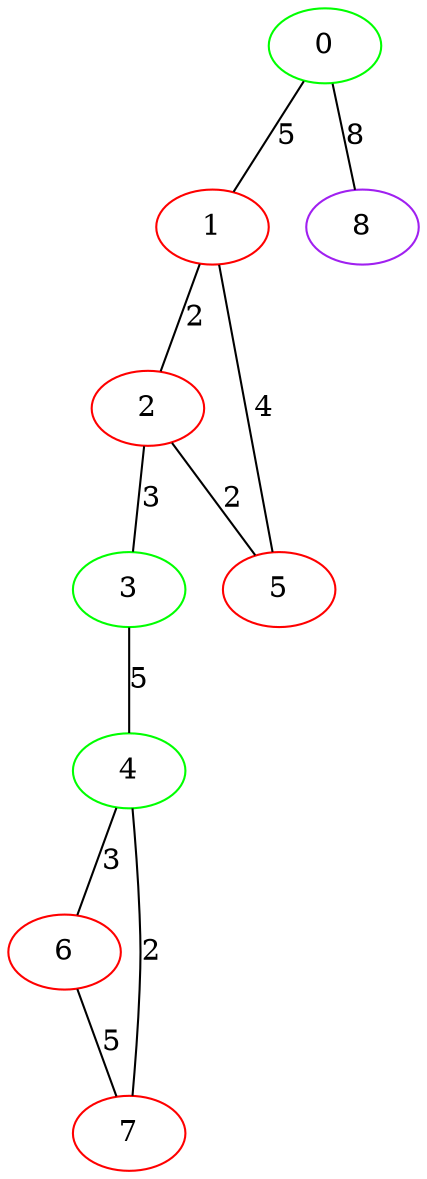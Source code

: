 graph "" {
0 [color=green, weight=2];
1 [color=red, weight=1];
2 [color=red, weight=1];
3 [color=green, weight=2];
4 [color=green, weight=2];
5 [color=red, weight=1];
6 [color=red, weight=1];
7 [color=red, weight=1];
8 [color=purple, weight=4];
0 -- 8  [key=0, label=8];
0 -- 1  [key=0, label=5];
1 -- 2  [key=0, label=2];
1 -- 5  [key=0, label=4];
2 -- 3  [key=0, label=3];
2 -- 5  [key=0, label=2];
3 -- 4  [key=0, label=5];
4 -- 6  [key=0, label=3];
4 -- 7  [key=0, label=2];
6 -- 7  [key=0, label=5];
}
